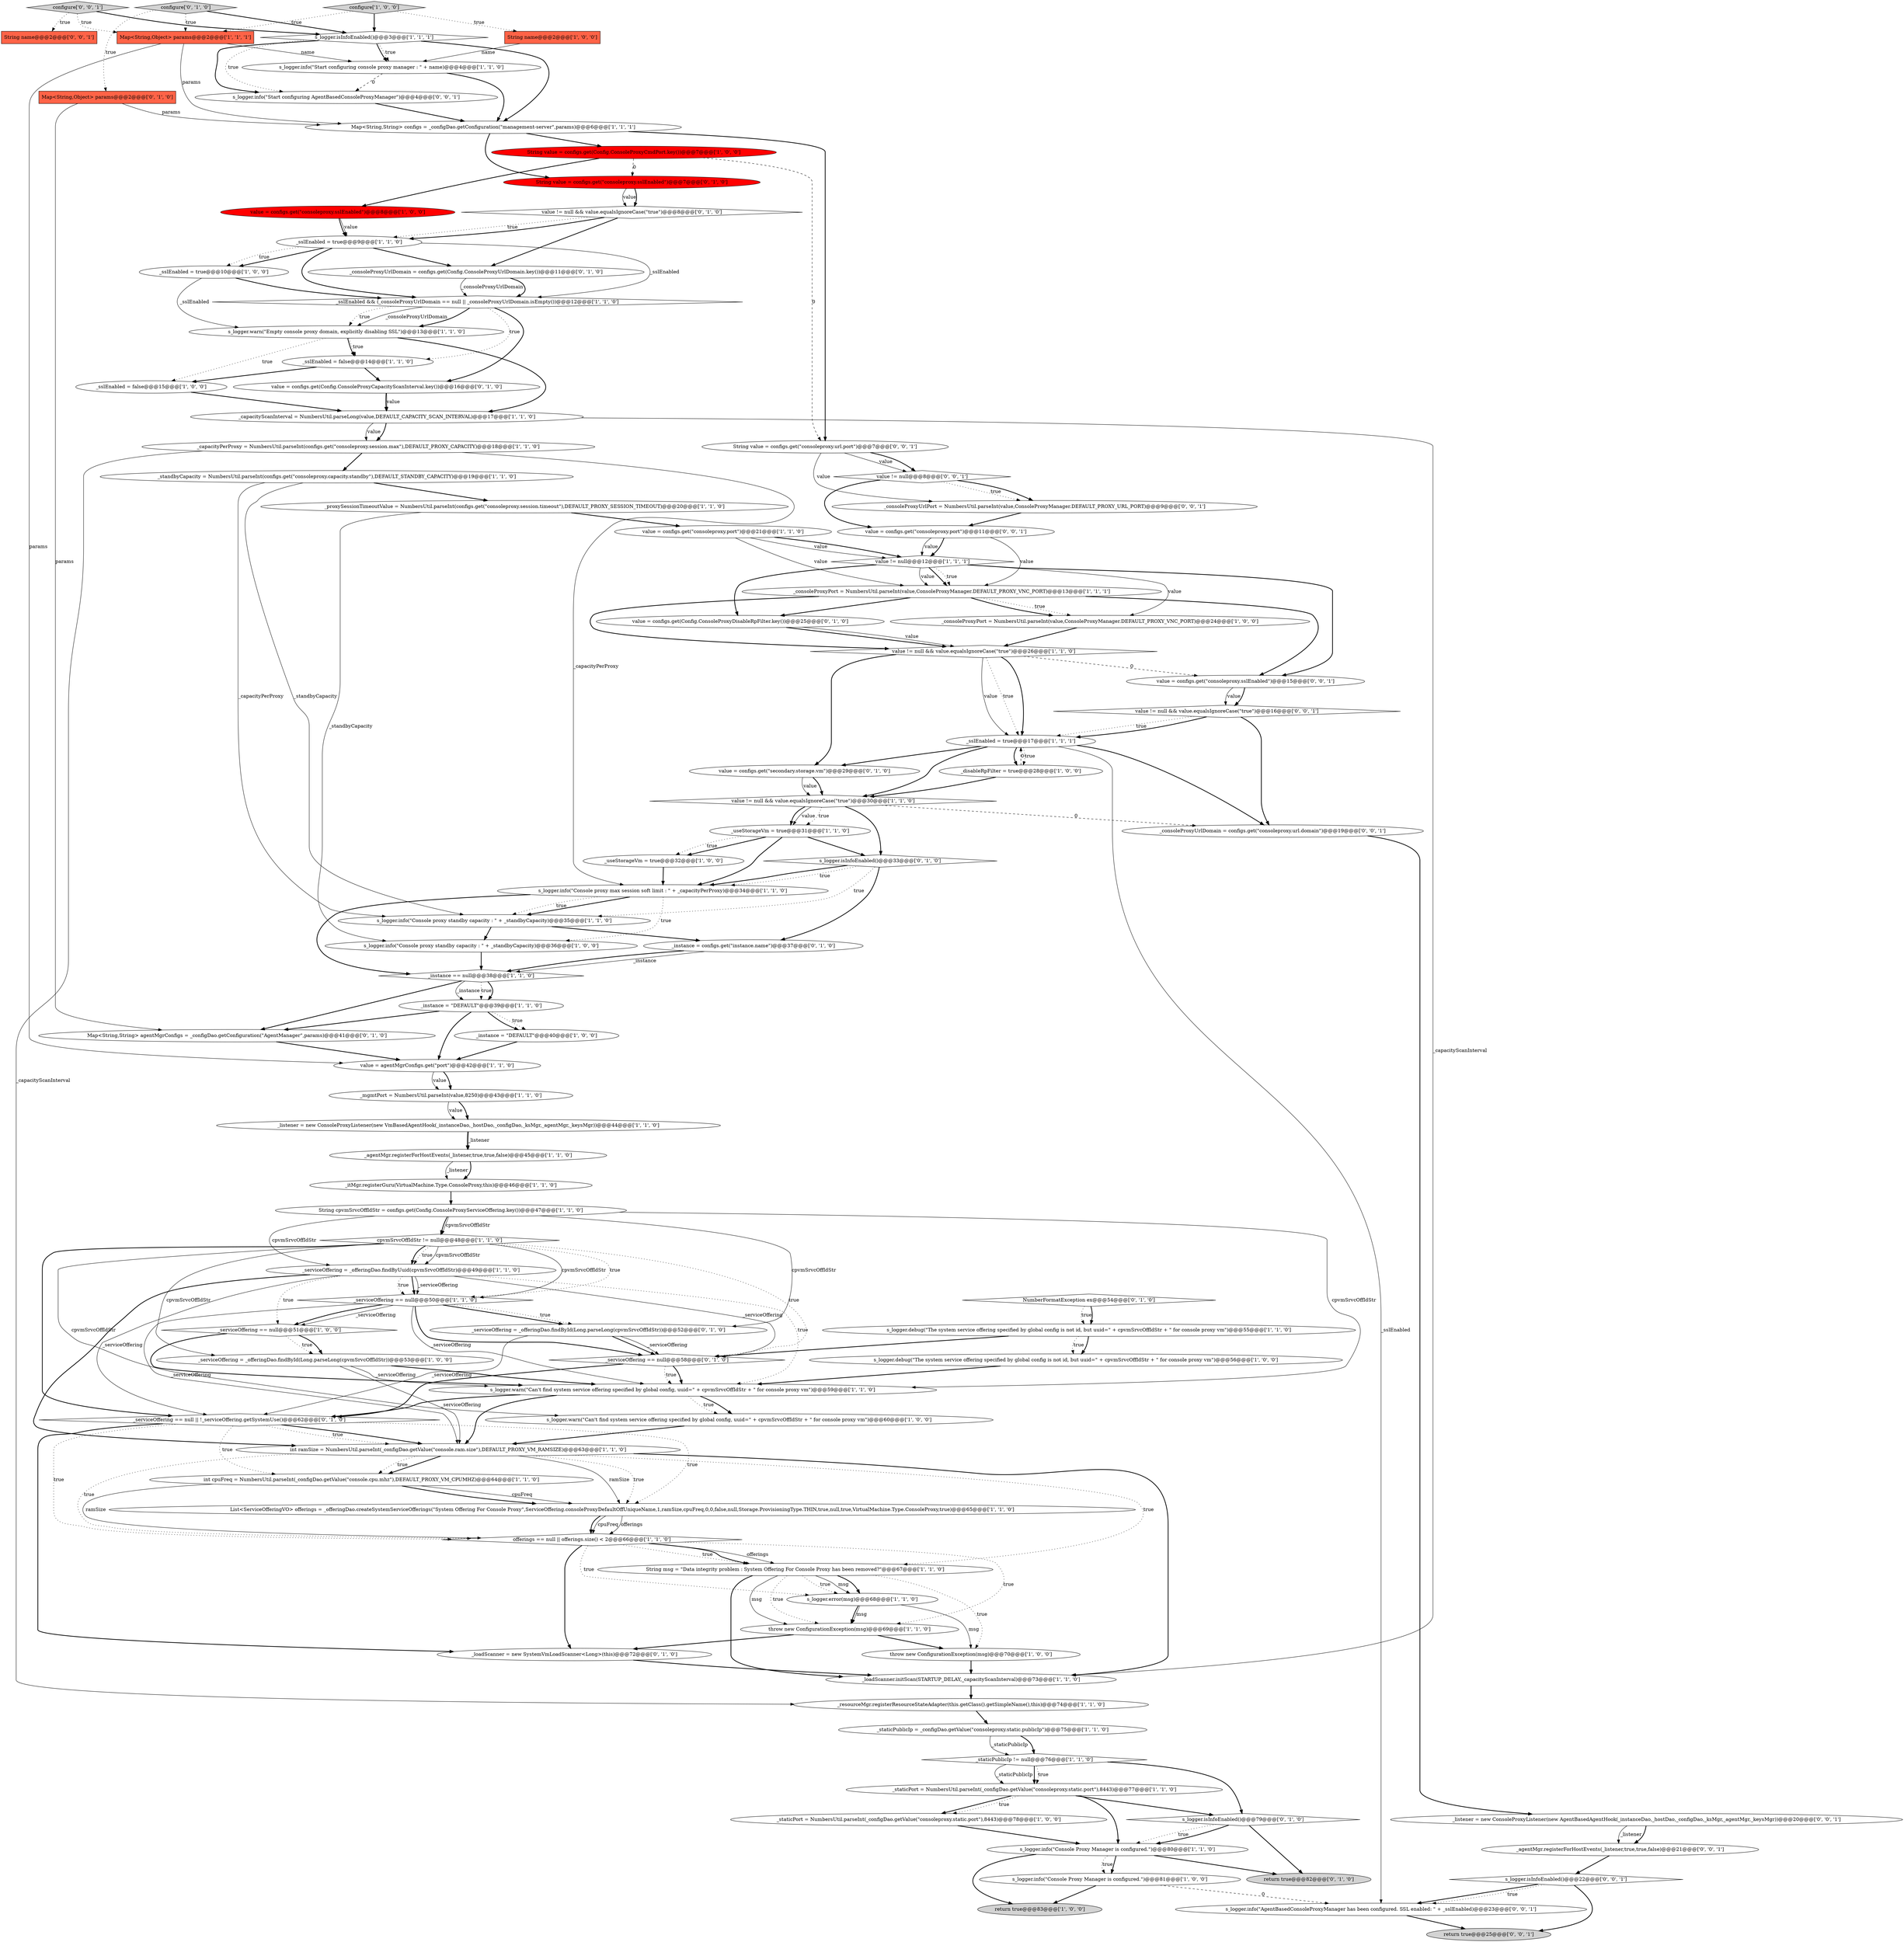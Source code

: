 digraph {
33 [style = filled, label = "value = agentMgrConfigs.get(\"port\")@@@42@@@['1', '1', '0']", fillcolor = white, shape = ellipse image = "AAA0AAABBB1BBB"];
10 [style = filled, label = "_serviceOffering == null@@@51@@@['1', '0', '0']", fillcolor = white, shape = diamond image = "AAA0AAABBB1BBB"];
15 [style = filled, label = "_standbyCapacity = NumbersUtil.parseInt(configs.get(\"consoleproxy.capacity.standby\"),DEFAULT_STANDBY_CAPACITY)@@@19@@@['1', '1', '0']", fillcolor = white, shape = ellipse image = "AAA0AAABBB1BBB"];
80 [style = filled, label = "value = configs.get(Config.ConsoleProxyCapacityScanInterval.key())@@@16@@@['0', '1', '0']", fillcolor = white, shape = ellipse image = "AAA0AAABBB2BBB"];
56 [style = filled, label = "s_logger.info(\"Console Proxy Manager is configured.\")@@@80@@@['1', '1', '0']", fillcolor = white, shape = ellipse image = "AAA0AAABBB1BBB"];
59 [style = filled, label = "_loadScanner.initScan(STARTUP_DELAY,_capacityScanInterval)@@@73@@@['1', '1', '0']", fillcolor = white, shape = ellipse image = "AAA0AAABBB1BBB"];
52 [style = filled, label = "_instance == null@@@38@@@['1', '1', '0']", fillcolor = white, shape = diamond image = "AAA0AAABBB1BBB"];
51 [style = filled, label = "_instance = \"DEFAULT\"@@@40@@@['1', '0', '0']", fillcolor = white, shape = ellipse image = "AAA0AAABBB1BBB"];
98 [style = filled, label = "s_logger.info(\"AgentBasedConsoleProxyManager has been configured. SSL enabled: \" + _sslEnabled)@@@23@@@['0', '0', '1']", fillcolor = white, shape = ellipse image = "AAA0AAABBB3BBB"];
93 [style = filled, label = "value = configs.get(\"consoleproxy.port\")@@@11@@@['0', '0', '1']", fillcolor = white, shape = ellipse image = "AAA0AAABBB3BBB"];
29 [style = filled, label = "s_logger.info(\"Start configuring console proxy manager : \" + name)@@@4@@@['1', '1', '0']", fillcolor = white, shape = ellipse image = "AAA0AAABBB1BBB"];
86 [style = filled, label = "String name@@@2@@@['0', '0', '1']", fillcolor = tomato, shape = box image = "AAA0AAABBB3BBB"];
72 [style = filled, label = "_serviceOffering == null || !_serviceOffering.getSystemUse()@@@62@@@['0', '1', '0']", fillcolor = white, shape = diamond image = "AAA0AAABBB2BBB"];
37 [style = filled, label = "s_logger.error(msg)@@@68@@@['1', '1', '0']", fillcolor = white, shape = ellipse image = "AAA0AAABBB1BBB"];
79 [style = filled, label = "NumberFormatException ex@@@54@@@['0', '1', '0']", fillcolor = white, shape = diamond image = "AAA0AAABBB2BBB"];
89 [style = filled, label = "_consoleProxyUrlPort = NumbersUtil.parseInt(value,ConsoleProxyManager.DEFAULT_PROXY_URL_PORT)@@@9@@@['0', '0', '1']", fillcolor = white, shape = ellipse image = "AAA0AAABBB3BBB"];
7 [style = filled, label = "_mgmtPort = NumbersUtil.parseInt(value,8250)@@@43@@@['1', '1', '0']", fillcolor = white, shape = ellipse image = "AAA0AAABBB1BBB"];
77 [style = filled, label = "_consoleProxyUrlDomain = configs.get(Config.ConsoleProxyUrlDomain.key())@@@11@@@['0', '1', '0']", fillcolor = white, shape = ellipse image = "AAA0AAABBB2BBB"];
94 [style = filled, label = "_consoleProxyUrlDomain = configs.get(\"consoleproxy.url.domain\")@@@19@@@['0', '0', '1']", fillcolor = white, shape = ellipse image = "AAA0AAABBB3BBB"];
6 [style = filled, label = "value = configs.get(\"consoleproxy.port\")@@@21@@@['1', '1', '0']", fillcolor = white, shape = ellipse image = "AAA0AAABBB1BBB"];
11 [style = filled, label = "Map<String,String> configs = _configDao.getConfiguration(\"management-server\",params)@@@6@@@['1', '1', '1']", fillcolor = white, shape = ellipse image = "AAA0AAABBB1BBB"];
76 [style = filled, label = "String value = configs.get(\"consoleproxy.sslEnabled\")@@@7@@@['0', '1', '0']", fillcolor = red, shape = ellipse image = "AAA1AAABBB2BBB"];
63 [style = filled, label = "String name@@@2@@@['1', '0', '0']", fillcolor = tomato, shape = box image = "AAA0AAABBB1BBB"];
54 [style = filled, label = "throw new ConfigurationException(msg)@@@70@@@['1', '0', '0']", fillcolor = white, shape = ellipse image = "AAA0AAABBB1BBB"];
65 [style = filled, label = "Map<String,Object> params@@@2@@@['1', '1', '1']", fillcolor = tomato, shape = box image = "AAA0AAABBB1BBB"];
95 [style = filled, label = "s_logger.info(\"Start configuring AgentBasedConsoleProxyManager\")@@@4@@@['0', '0', '1']", fillcolor = white, shape = ellipse image = "AAA0AAABBB3BBB"];
30 [style = filled, label = "_sslEnabled = false@@@14@@@['1', '1', '0']", fillcolor = white, shape = ellipse image = "AAA0AAABBB1BBB"];
4 [style = filled, label = "_resourceMgr.registerResourceStateAdapter(this.getClass().getSimpleName(),this)@@@74@@@['1', '1', '0']", fillcolor = white, shape = ellipse image = "AAA0AAABBB1BBB"];
14 [style = filled, label = "List<ServiceOfferingVO> offerings = _offeringDao.createSystemServiceOfferings(\"System Offering For Console Proxy\",ServiceOffering.consoleProxyDefaultOffUniqueName,1,ramSize,cpuFreq,0,0,false,null,Storage.ProvisioningType.THIN,true,null,true,VirtualMachine.Type.ConsoleProxy,true)@@@65@@@['1', '1', '0']", fillcolor = white, shape = ellipse image = "AAA0AAABBB1BBB"];
75 [style = filled, label = "value = configs.get(Config.ConsoleProxyDisableRpFilter.key())@@@25@@@['0', '1', '0']", fillcolor = white, shape = ellipse image = "AAA0AAABBB2BBB"];
85 [style = filled, label = "value != null@@@8@@@['0', '0', '1']", fillcolor = white, shape = diamond image = "AAA0AAABBB3BBB"];
23 [style = filled, label = "value = configs.get(\"consoleproxy.sslEnabled\")@@@8@@@['1', '0', '0']", fillcolor = red, shape = ellipse image = "AAA1AAABBB1BBB"];
41 [style = filled, label = "_sslEnabled = true@@@10@@@['1', '0', '0']", fillcolor = white, shape = ellipse image = "AAA0AAABBB1BBB"];
97 [style = filled, label = "s_logger.isInfoEnabled()@@@22@@@['0', '0', '1']", fillcolor = white, shape = diamond image = "AAA0AAABBB3BBB"];
49 [style = filled, label = "return true@@@83@@@['1', '0', '0']", fillcolor = lightgray, shape = ellipse image = "AAA0AAABBB1BBB"];
84 [style = filled, label = "configure['0', '0', '1']", fillcolor = lightgray, shape = diamond image = "AAA0AAABBB3BBB"];
1 [style = filled, label = "_sslEnabled && (_consoleProxyUrlDomain == null || _consoleProxyUrlDomain.isEmpty())@@@12@@@['1', '1', '0']", fillcolor = white, shape = diamond image = "AAA0AAABBB1BBB"];
67 [style = filled, label = "return true@@@82@@@['0', '1', '0']", fillcolor = lightgray, shape = ellipse image = "AAA0AAABBB2BBB"];
53 [style = filled, label = "s_logger.debug(\"The system service offering specified by global config is not id, but uuid=\" + cpvmSrvcOffIdStr + \" for console proxy vm\")@@@55@@@['1', '1', '0']", fillcolor = white, shape = ellipse image = "AAA0AAABBB1BBB"];
12 [style = filled, label = "configure['1', '0', '0']", fillcolor = lightgray, shape = diamond image = "AAA0AAABBB1BBB"];
74 [style = filled, label = "value != null && value.equalsIgnoreCase(\"true\")@@@8@@@['0', '1', '0']", fillcolor = white, shape = diamond image = "AAA0AAABBB2BBB"];
48 [style = filled, label = "s_logger.info(\"Console proxy standby capacity : \" + _standbyCapacity)@@@36@@@['1', '0', '0']", fillcolor = white, shape = ellipse image = "AAA0AAABBB1BBB"];
81 [style = filled, label = "s_logger.isInfoEnabled()@@@33@@@['0', '1', '0']", fillcolor = white, shape = diamond image = "AAA0AAABBB2BBB"];
27 [style = filled, label = "_proxySessionTimeoutValue = NumbersUtil.parseInt(configs.get(\"consoleproxy.session.timeout\"),DEFAULT_PROXY_SESSION_TIMEOUT)@@@20@@@['1', '1', '0']", fillcolor = white, shape = ellipse image = "AAA0AAABBB1BBB"];
20 [style = filled, label = "s_logger.isInfoEnabled()@@@3@@@['1', '1', '1']", fillcolor = white, shape = diamond image = "AAA0AAABBB1BBB"];
8 [style = filled, label = "cpvmSrvcOffIdStr != null@@@48@@@['1', '1', '0']", fillcolor = white, shape = diamond image = "AAA0AAABBB1BBB"];
26 [style = filled, label = "offerings == null || offerings.size() < 2@@@66@@@['1', '1', '0']", fillcolor = white, shape = diamond image = "AAA0AAABBB1BBB"];
25 [style = filled, label = "_serviceOffering = _offeringDao.findById(Long.parseLong(cpvmSrvcOffIdStr))@@@53@@@['1', '0', '0']", fillcolor = white, shape = ellipse image = "AAA0AAABBB1BBB"];
69 [style = filled, label = "_serviceOffering == null@@@58@@@['0', '1', '0']", fillcolor = white, shape = diamond image = "AAA0AAABBB2BBB"];
70 [style = filled, label = "Map<String,Object> params@@@2@@@['0', '1', '0']", fillcolor = tomato, shape = box image = "AAA0AAABBB2BBB"];
83 [style = filled, label = "_serviceOffering = _offeringDao.findById(Long.parseLong(cpvmSrvcOffIdStr))@@@52@@@['0', '1', '0']", fillcolor = white, shape = ellipse image = "AAA0AAABBB2BBB"];
62 [style = filled, label = "s_logger.info(\"Console proxy max session soft limit : \" + _capacityPerProxy)@@@34@@@['1', '1', '0']", fillcolor = white, shape = ellipse image = "AAA0AAABBB1BBB"];
88 [style = filled, label = "_agentMgr.registerForHostEvents(_listener,true,true,false)@@@21@@@['0', '0', '1']", fillcolor = white, shape = ellipse image = "AAA0AAABBB3BBB"];
5 [style = filled, label = "int ramSize = NumbersUtil.parseInt(_configDao.getValue(\"console.ram.size\"),DEFAULT_PROXY_VM_RAMSIZE)@@@63@@@['1', '1', '0']", fillcolor = white, shape = ellipse image = "AAA0AAABBB1BBB"];
55 [style = filled, label = "_staticPublicIp != null@@@76@@@['1', '1', '0']", fillcolor = white, shape = diamond image = "AAA0AAABBB1BBB"];
40 [style = filled, label = "s_logger.warn(\"Can't find system service offering specified by global config, uuid=\" + cpvmSrvcOffIdStr + \" for console proxy vm\")@@@59@@@['1', '1', '0']", fillcolor = white, shape = ellipse image = "AAA0AAABBB1BBB"];
45 [style = filled, label = "_serviceOffering == null@@@50@@@['1', '1', '0']", fillcolor = white, shape = diamond image = "AAA0AAABBB1BBB"];
91 [style = filled, label = "return true@@@25@@@['0', '0', '1']", fillcolor = lightgray, shape = ellipse image = "AAA0AAABBB3BBB"];
44 [style = filled, label = "_staticPublicIp = _configDao.getValue(\"consoleproxy.static.publicIp\")@@@75@@@['1', '1', '0']", fillcolor = white, shape = ellipse image = "AAA0AAABBB1BBB"];
39 [style = filled, label = "String msg = \"Data integrity problem : System Offering For Console Proxy has been removed?\"@@@67@@@['1', '1', '0']", fillcolor = white, shape = ellipse image = "AAA0AAABBB1BBB"];
17 [style = filled, label = "_consoleProxyPort = NumbersUtil.parseInt(value,ConsoleProxyManager.DEFAULT_PROXY_VNC_PORT)@@@24@@@['1', '0', '0']", fillcolor = white, shape = ellipse image = "AAA0AAABBB1BBB"];
31 [style = filled, label = "_serviceOffering = _offeringDao.findByUuid(cpvmSrvcOffIdStr)@@@49@@@['1', '1', '0']", fillcolor = white, shape = ellipse image = "AAA0AAABBB1BBB"];
22 [style = filled, label = "_disableRpFilter = true@@@28@@@['1', '0', '0']", fillcolor = white, shape = ellipse image = "AAA0AAABBB1BBB"];
92 [style = filled, label = "value != null && value.equalsIgnoreCase(\"true\")@@@16@@@['0', '0', '1']", fillcolor = white, shape = diamond image = "AAA0AAABBB3BBB"];
60 [style = filled, label = "_staticPort = NumbersUtil.parseInt(_configDao.getValue(\"consoleproxy.static.port\"),8443)@@@77@@@['1', '1', '0']", fillcolor = white, shape = ellipse image = "AAA0AAABBB1BBB"];
0 [style = filled, label = "int cpuFreq = NumbersUtil.parseInt(_configDao.getValue(\"console.cpu.mhz\"),DEFAULT_PROXY_VM_CPUMHZ)@@@64@@@['1', '1', '0']", fillcolor = white, shape = ellipse image = "AAA0AAABBB1BBB"];
34 [style = filled, label = "String cpvmSrvcOffIdStr = configs.get(Config.ConsoleProxyServiceOffering.key())@@@47@@@['1', '1', '0']", fillcolor = white, shape = ellipse image = "AAA0AAABBB1BBB"];
78 [style = filled, label = "configure['0', '1', '0']", fillcolor = lightgray, shape = diamond image = "AAA0AAABBB2BBB"];
57 [style = filled, label = "throw new ConfigurationException(msg)@@@69@@@['1', '1', '0']", fillcolor = white, shape = ellipse image = "AAA0AAABBB1BBB"];
38 [style = filled, label = "value != null@@@12@@@['1', '1', '1']", fillcolor = white, shape = diamond image = "AAA0AAABBB1BBB"];
21 [style = filled, label = "s_logger.debug(\"The system service offering specified by global config is not id, but uuid=\" + cpvmSrvcOffIdStr + \" for console proxy vm\")@@@56@@@['1', '0', '0']", fillcolor = white, shape = ellipse image = "AAA0AAABBB1BBB"];
71 [style = filled, label = "s_logger.isInfoEnabled()@@@79@@@['0', '1', '0']", fillcolor = white, shape = diamond image = "AAA0AAABBB2BBB"];
58 [style = filled, label = "_sslEnabled = true@@@9@@@['1', '1', '0']", fillcolor = white, shape = ellipse image = "AAA0AAABBB1BBB"];
19 [style = filled, label = "_staticPort = NumbersUtil.parseInt(_configDao.getValue(\"consoleproxy.static.port\"),8443)@@@78@@@['1', '0', '0']", fillcolor = white, shape = ellipse image = "AAA0AAABBB1BBB"];
96 [style = filled, label = "String value = configs.get(\"consoleproxy.url.port\")@@@7@@@['0', '0', '1']", fillcolor = white, shape = ellipse image = "AAA0AAABBB3BBB"];
64 [style = filled, label = "_sslEnabled = true@@@17@@@['1', '1', '1']", fillcolor = white, shape = ellipse image = "AAA0AAABBB1BBB"];
35 [style = filled, label = "_sslEnabled = false@@@15@@@['1', '0', '0']", fillcolor = white, shape = ellipse image = "AAA0AAABBB1BBB"];
32 [style = filled, label = "_capacityPerProxy = NumbersUtil.parseInt(configs.get(\"consoleproxy.session.max\"),DEFAULT_PROXY_CAPACITY)@@@18@@@['1', '1', '0']", fillcolor = white, shape = ellipse image = "AAA0AAABBB1BBB"];
16 [style = filled, label = "value != null && value.equalsIgnoreCase(\"true\")@@@26@@@['1', '1', '0']", fillcolor = white, shape = diamond image = "AAA0AAABBB1BBB"];
42 [style = filled, label = "s_logger.warn(\"Empty console proxy domain, explicitly disabling SSL\")@@@13@@@['1', '1', '0']", fillcolor = white, shape = ellipse image = "AAA0AAABBB1BBB"];
28 [style = filled, label = "_consoleProxyPort = NumbersUtil.parseInt(value,ConsoleProxyManager.DEFAULT_PROXY_VNC_PORT)@@@13@@@['1', '1', '1']", fillcolor = white, shape = ellipse image = "AAA0AAABBB1BBB"];
90 [style = filled, label = "value = configs.get(\"consoleproxy.sslEnabled\")@@@15@@@['0', '0', '1']", fillcolor = white, shape = ellipse image = "AAA0AAABBB3BBB"];
61 [style = filled, label = "_instance = \"DEFAULT\"@@@39@@@['1', '1', '0']", fillcolor = white, shape = ellipse image = "AAA0AAABBB1BBB"];
9 [style = filled, label = "_useStorageVm = true@@@31@@@['1', '1', '0']", fillcolor = white, shape = ellipse image = "AAA0AAABBB1BBB"];
36 [style = filled, label = "s_logger.warn(\"Can't find system service offering specified by global config, uuid=\" + cpvmSrvcOffIdStr + \" for console proxy vm\")@@@60@@@['1', '0', '0']", fillcolor = white, shape = ellipse image = "AAA0AAABBB1BBB"];
66 [style = filled, label = "Map<String,String> agentMgrConfigs = _configDao.getConfiguration(\"AgentManager\",params)@@@41@@@['0', '1', '0']", fillcolor = white, shape = ellipse image = "AAA0AAABBB2BBB"];
43 [style = filled, label = "_listener = new ConsoleProxyListener(new VmBasedAgentHook(_instanceDao,_hostDao,_configDao,_ksMgr,_agentMgr,_keysMgr))@@@44@@@['1', '1', '0']", fillcolor = white, shape = ellipse image = "AAA0AAABBB1BBB"];
46 [style = filled, label = "String value = configs.get(Config.ConsoleProxyCmdPort.key())@@@7@@@['1', '0', '0']", fillcolor = red, shape = ellipse image = "AAA1AAABBB1BBB"];
18 [style = filled, label = "_itMgr.registerGuru(VirtualMachine.Type.ConsoleProxy,this)@@@46@@@['1', '1', '0']", fillcolor = white, shape = ellipse image = "AAA0AAABBB1BBB"];
24 [style = filled, label = "_useStorageVm = true@@@32@@@['1', '0', '0']", fillcolor = white, shape = ellipse image = "AAA0AAABBB1BBB"];
82 [style = filled, label = "_loadScanner = new SystemVmLoadScanner<Long>(this)@@@72@@@['0', '1', '0']", fillcolor = white, shape = ellipse image = "AAA0AAABBB2BBB"];
2 [style = filled, label = "s_logger.info(\"Console Proxy Manager is configured.\")@@@81@@@['1', '0', '0']", fillcolor = white, shape = ellipse image = "AAA0AAABBB1BBB"];
3 [style = filled, label = "s_logger.info(\"Console proxy standby capacity : \" + _standbyCapacity)@@@35@@@['1', '1', '0']", fillcolor = white, shape = ellipse image = "AAA0AAABBB1BBB"];
47 [style = filled, label = "_agentMgr.registerForHostEvents(_listener,true,true,false)@@@45@@@['1', '1', '0']", fillcolor = white, shape = ellipse image = "AAA0AAABBB1BBB"];
73 [style = filled, label = "value = configs.get(\"secondary.storage.vm\")@@@29@@@['0', '1', '0']", fillcolor = white, shape = ellipse image = "AAA0AAABBB2BBB"];
13 [style = filled, label = "_capacityScanInterval = NumbersUtil.parseLong(value,DEFAULT_CAPACITY_SCAN_INTERVAL)@@@17@@@['1', '1', '0']", fillcolor = white, shape = ellipse image = "AAA0AAABBB1BBB"];
68 [style = filled, label = "_instance = configs.get(\"instance.name\")@@@37@@@['0', '1', '0']", fillcolor = white, shape = ellipse image = "AAA0AAABBB2BBB"];
87 [style = filled, label = "_listener = new ConsoleProxyListener(new AgentBasedAgentHook(_instanceDao,_hostDao,_configDao,_ksMgr,_agentMgr,_keysMgr))@@@20@@@['0', '0', '1']", fillcolor = white, shape = ellipse image = "AAA0AAABBB3BBB"];
50 [style = filled, label = "value != null && value.equalsIgnoreCase(\"true\")@@@30@@@['1', '1', '0']", fillcolor = white, shape = diamond image = "AAA0AAABBB1BBB"];
75->16 [style = bold, label=""];
8->69 [style = dotted, label="true"];
62->3 [style = bold, label=""];
3->68 [style = bold, label=""];
61->66 [style = bold, label=""];
45->10 [style = solid, label="_serviceOffering"];
53->69 [style = bold, label=""];
12->65 [style = dotted, label="true"];
8->25 [style = solid, label="cpvmSrvcOffIdStr"];
62->3 [style = dotted, label="true"];
26->37 [style = dotted, label="true"];
39->59 [style = bold, label=""];
20->95 [style = bold, label=""];
53->21 [style = bold, label=""];
93->38 [style = solid, label="value"];
2->98 [style = dashed, label="0"];
16->90 [style = dashed, label="0"];
77->1 [style = solid, label="_consoleProxyUrlDomain"];
81->62 [style = dotted, label="true"];
52->61 [style = dotted, label="true"];
60->71 [style = bold, label=""];
46->96 [style = dashed, label="0"];
56->67 [style = bold, label=""];
16->64 [style = bold, label=""];
84->20 [style = bold, label=""];
11->46 [style = bold, label=""];
40->36 [style = dotted, label="true"];
50->9 [style = solid, label="value"];
45->83 [style = bold, label=""];
64->73 [style = bold, label=""];
72->82 [style = bold, label=""];
89->93 [style = bold, label=""];
8->45 [style = solid, label="cpvmSrvcOffIdStr"];
4->44 [style = bold, label=""];
43->47 [style = solid, label="_listener"];
48->52 [style = bold, label=""];
72->5 [style = dotted, label="true"];
71->67 [style = bold, label=""];
0->14 [style = bold, label=""];
83->69 [style = bold, label=""];
5->0 [style = bold, label=""];
2->49 [style = bold, label=""];
61->51 [style = dotted, label="true"];
78->20 [style = bold, label=""];
15->3 [style = solid, label="_capacityPerProxy"];
64->98 [style = solid, label="_sslEnabled"];
69->72 [style = bold, label=""];
34->40 [style = solid, label="cpvmSrvcOffIdStr"];
76->74 [style = solid, label="value"];
16->64 [style = solid, label="value"];
7->43 [style = bold, label=""];
85->89 [style = dotted, label="true"];
11->96 [style = bold, label=""];
97->98 [style = bold, label=""];
62->48 [style = dotted, label="true"];
32->4 [style = solid, label="_capacityScanInterval"];
74->58 [style = dotted, label="true"];
0->14 [style = solid, label="cpuFreq"];
31->69 [style = solid, label="_serviceOffering"];
12->63 [style = dotted, label="true"];
40->72 [style = bold, label=""];
5->14 [style = solid, label="ramSize"];
68->52 [style = solid, label="_instance"];
9->24 [style = bold, label=""];
66->33 [style = bold, label=""];
8->31 [style = dotted, label="true"];
17->16 [style = bold, label=""];
45->10 [style = bold, label=""];
25->40 [style = bold, label=""];
1->42 [style = solid, label="_consoleProxyUrlDomain"];
33->7 [style = bold, label=""];
57->54 [style = bold, label=""];
31->72 [style = solid, label="_serviceOffering"];
71->56 [style = dotted, label="true"];
55->60 [style = bold, label=""];
45->40 [style = solid, label="_serviceOffering"];
13->32 [style = bold, label=""];
8->31 [style = solid, label="cpvmSrvcOffIdStr"];
88->97 [style = bold, label=""];
64->22 [style = dotted, label="true"];
82->59 [style = bold, label=""];
98->91 [style = bold, label=""];
79->53 [style = dotted, label="true"];
90->92 [style = solid, label="value"];
31->40 [style = dotted, label="true"];
38->28 [style = bold, label=""];
31->5 [style = bold, label=""];
64->22 [style = bold, label=""];
22->50 [style = bold, label=""];
59->4 [style = bold, label=""];
41->42 [style = solid, label="_sslEnabled"];
8->72 [style = bold, label=""];
1->42 [style = bold, label=""];
97->91 [style = bold, label=""];
34->8 [style = bold, label=""];
28->17 [style = dotted, label="true"];
20->95 [style = dotted, label="true"];
96->89 [style = solid, label="value"];
31->10 [style = dotted, label="true"];
34->8 [style = solid, label="cpvmSrvcOffIdStr"];
19->56 [style = bold, label=""];
1->30 [style = dotted, label="true"];
1->42 [style = dotted, label="true"];
6->38 [style = bold, label=""];
9->24 [style = dotted, label="true"];
10->25 [style = dotted, label="true"];
31->45 [style = solid, label="_serviceOffering"];
39->57 [style = solid, label="msg"];
43->47 [style = bold, label=""];
44->55 [style = bold, label=""];
38->28 [style = dotted, label="true"];
40->5 [style = bold, label=""];
10->25 [style = bold, label=""];
11->76 [style = bold, label=""];
81->68 [style = bold, label=""];
50->9 [style = dotted, label="true"];
85->93 [style = bold, label=""];
65->29 [style = solid, label="name"];
23->58 [style = solid, label="value"];
74->77 [style = bold, label=""];
38->28 [style = solid, label="value"];
0->26 [style = solid, label="ramSize"];
54->59 [style = bold, label=""];
5->26 [style = dotted, label="true"];
94->87 [style = bold, label=""];
8->36 [style = solid, label="cpvmSrvcOffIdStr"];
42->30 [style = dotted, label="true"];
60->19 [style = bold, label=""];
16->73 [style = bold, label=""];
26->82 [style = bold, label=""];
81->62 [style = bold, label=""];
45->5 [style = solid, label="_serviceOffering"];
46->76 [style = dashed, label="0"];
83->69 [style = solid, label="_serviceOffering"];
29->11 [style = bold, label=""];
60->56 [style = bold, label=""];
71->56 [style = bold, label=""];
39->37 [style = bold, label=""];
90->92 [style = bold, label=""];
23->58 [style = bold, label=""];
38->90 [style = bold, label=""];
28->90 [style = bold, label=""];
80->13 [style = solid, label="value"];
78->70 [style = dotted, label="true"];
68->52 [style = bold, label=""];
5->59 [style = bold, label=""];
8->31 [style = bold, label=""];
72->14 [style = dotted, label="true"];
47->18 [style = bold, label=""];
52->61 [style = bold, label=""];
37->57 [style = solid, label="msg"];
18->34 [style = bold, label=""];
31->45 [style = dotted, label="true"];
16->64 [style = dotted, label="true"];
55->71 [style = bold, label=""];
93->28 [style = solid, label="value"];
52->66 [style = bold, label=""];
33->7 [style = solid, label="value"];
12->20 [style = bold, label=""];
5->0 [style = dotted, label="true"];
64->94 [style = bold, label=""];
96->85 [style = solid, label="value"];
72->0 [style = dotted, label="true"];
22->64 [style = dashed, label="0"];
69->40 [style = bold, label=""];
93->38 [style = bold, label=""];
78->65 [style = dotted, label="true"];
97->98 [style = dotted, label="true"];
63->29 [style = solid, label="name"];
28->75 [style = bold, label=""];
76->74 [style = bold, label=""];
84->86 [style = dotted, label="true"];
58->1 [style = bold, label=""];
13->32 [style = solid, label="value"];
83->72 [style = solid, label="_serviceOffering"];
39->37 [style = dotted, label="true"];
6->28 [style = solid, label="value"];
26->57 [style = dotted, label="true"];
30->35 [style = bold, label=""];
26->39 [style = solid, label="offerings"];
27->48 [style = solid, label="_standbyCapacity"];
14->26 [style = solid, label="cpuFreq"];
40->36 [style = bold, label=""];
84->65 [style = dotted, label="true"];
50->81 [style = bold, label=""];
7->43 [style = solid, label="value"];
14->26 [style = solid, label="offerings"];
65->33 [style = solid, label="params"];
56->2 [style = dotted, label="true"];
60->19 [style = dotted, label="true"];
6->38 [style = solid, label="value"];
10->40 [style = bold, label=""];
37->54 [style = solid, label="msg"];
52->61 [style = solid, label="_instance"];
5->39 [style = dotted, label="true"];
45->83 [style = dotted, label="true"];
28->17 [style = bold, label=""];
36->5 [style = bold, label=""];
15->3 [style = solid, label="_standbyCapacity"];
57->82 [style = bold, label=""];
92->64 [style = dotted, label="true"];
25->5 [style = solid, label="_serviceOffering"];
39->57 [style = dotted, label="true"];
39->37 [style = solid, label="msg"];
55->60 [style = dotted, label="true"];
46->23 [style = bold, label=""];
56->2 [style = bold, label=""];
79->53 [style = bold, label=""];
74->58 [style = bold, label=""];
39->54 [style = dotted, label="true"];
58->41 [style = dotted, label="true"];
20->11 [style = bold, label=""];
37->57 [style = bold, label=""];
70->66 [style = solid, label="params"];
77->1 [style = bold, label=""];
38->75 [style = bold, label=""];
87->88 [style = solid, label="_listener"];
5->14 [style = dotted, label="true"];
61->51 [style = bold, label=""];
95->11 [style = bold, label=""];
42->13 [style = bold, label=""];
29->95 [style = dashed, label="0"];
56->49 [style = bold, label=""];
58->1 [style = solid, label="_sslEnabled"];
13->59 [style = solid, label="_capacityScanInterval"];
50->9 [style = bold, label=""];
58->77 [style = bold, label=""];
44->55 [style = solid, label="_staticPublicIp"];
80->13 [style = bold, label=""];
20->29 [style = bold, label=""];
1->80 [style = bold, label=""];
8->45 [style = dotted, label="true"];
73->50 [style = bold, label=""];
62->52 [style = bold, label=""];
65->11 [style = solid, label="params"];
26->39 [style = dotted, label="true"];
81->3 [style = dotted, label="true"];
30->80 [style = bold, label=""];
34->31 [style = solid, label="cpvmSrvcOffIdStr"];
32->62 [style = solid, label="_capacityPerProxy"];
9->62 [style = bold, label=""];
45->69 [style = bold, label=""];
41->1 [style = bold, label=""];
28->16 [style = bold, label=""];
72->5 [style = bold, label=""];
58->41 [style = bold, label=""];
27->6 [style = bold, label=""];
72->26 [style = dotted, label="true"];
25->40 [style = solid, label="_serviceOffering"];
26->39 [style = bold, label=""];
47->18 [style = solid, label="_listener"];
14->26 [style = bold, label=""];
50->94 [style = dashed, label="0"];
73->50 [style = solid, label="value"];
3->48 [style = bold, label=""];
85->89 [style = bold, label=""];
96->85 [style = bold, label=""];
70->11 [style = solid, label="params"];
20->29 [style = dotted, label="true"];
42->30 [style = bold, label=""];
92->64 [style = bold, label=""];
75->16 [style = solid, label="value"];
87->88 [style = bold, label=""];
9->81 [style = bold, label=""];
55->60 [style = solid, label="_staticPublicIp"];
32->15 [style = bold, label=""];
21->40 [style = bold, label=""];
42->35 [style = dotted, label="true"];
53->21 [style = dotted, label="true"];
92->94 [style = bold, label=""];
24->62 [style = bold, label=""];
64->50 [style = bold, label=""];
34->83 [style = solid, label="cpvmSrvcOffIdStr"];
35->13 [style = bold, label=""];
15->27 [style = bold, label=""];
31->45 [style = bold, label=""];
69->40 [style = dotted, label="true"];
38->17 [style = solid, label="value"];
61->33 [style = bold, label=""];
51->33 [style = bold, label=""];
}
